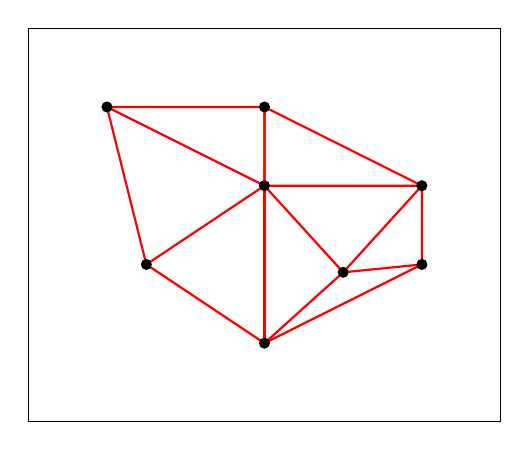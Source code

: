 \begin{tikzpicture}

\tikzstyle{line} = [draw,  thick]
\tikzstyle{point} = [black]

\coordinate (A) at (0.5,1);
\coordinate (B) at (0,3);
\coordinate (C) at (2,3);
\coordinate (D) at (4,2);
\coordinate (E) at (4,1);
\coordinate (F) at (2,0);
\coordinate (G) at (2,2);
\coordinate (H) at (3,0.9);
%\coordinate (I) at (1.7,0.7);

\draw[line,red] (A)--(B)--(C)--(D)--(E)--(F)--cycle;
\draw[line,red] (A)--(G)--(C);
\draw[line,red] (F)--(H)--(E);
\draw[line,red] (D)--(H)--(G)--(D);
\draw[line,red] (B)--(G)--(C);
\draw[line,red] (G)--(F);

\draw (-1,-1) rectangle ++(6,5);


\foreach \point in {A,...,H}{
  \fill[point] (\point) circle (2pt); node[below]{\point};
}

\end{tikzpicture}